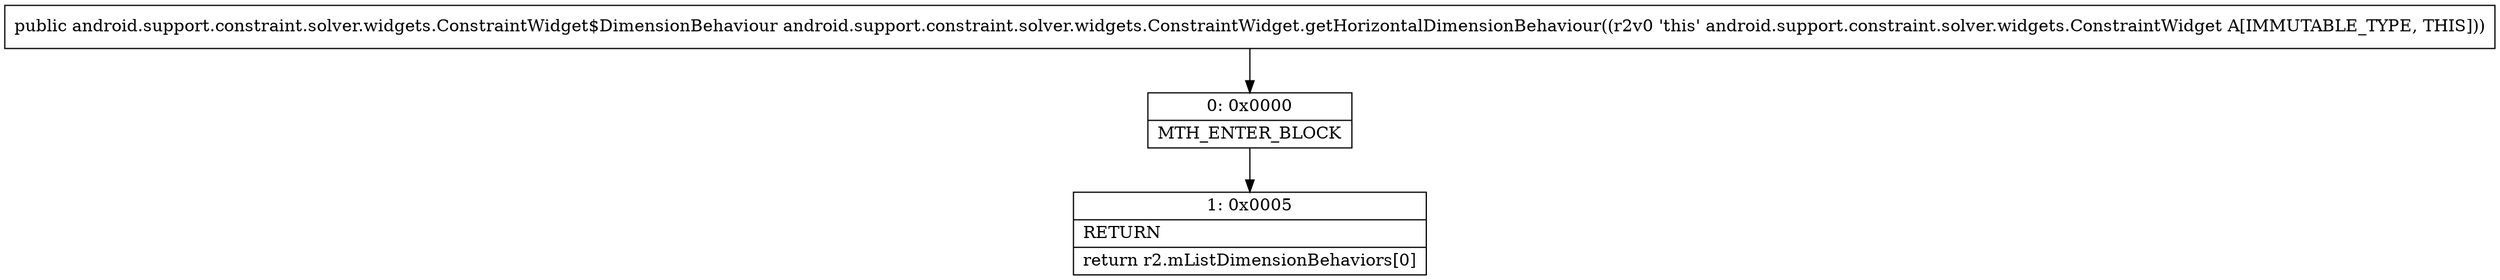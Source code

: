 digraph "CFG forandroid.support.constraint.solver.widgets.ConstraintWidget.getHorizontalDimensionBehaviour()Landroid\/support\/constraint\/solver\/widgets\/ConstraintWidget$DimensionBehaviour;" {
Node_0 [shape=record,label="{0\:\ 0x0000|MTH_ENTER_BLOCK\l}"];
Node_1 [shape=record,label="{1\:\ 0x0005|RETURN\l|return r2.mListDimensionBehaviors[0]\l}"];
MethodNode[shape=record,label="{public android.support.constraint.solver.widgets.ConstraintWidget$DimensionBehaviour android.support.constraint.solver.widgets.ConstraintWidget.getHorizontalDimensionBehaviour((r2v0 'this' android.support.constraint.solver.widgets.ConstraintWidget A[IMMUTABLE_TYPE, THIS])) }"];
MethodNode -> Node_0;
Node_0 -> Node_1;
}

